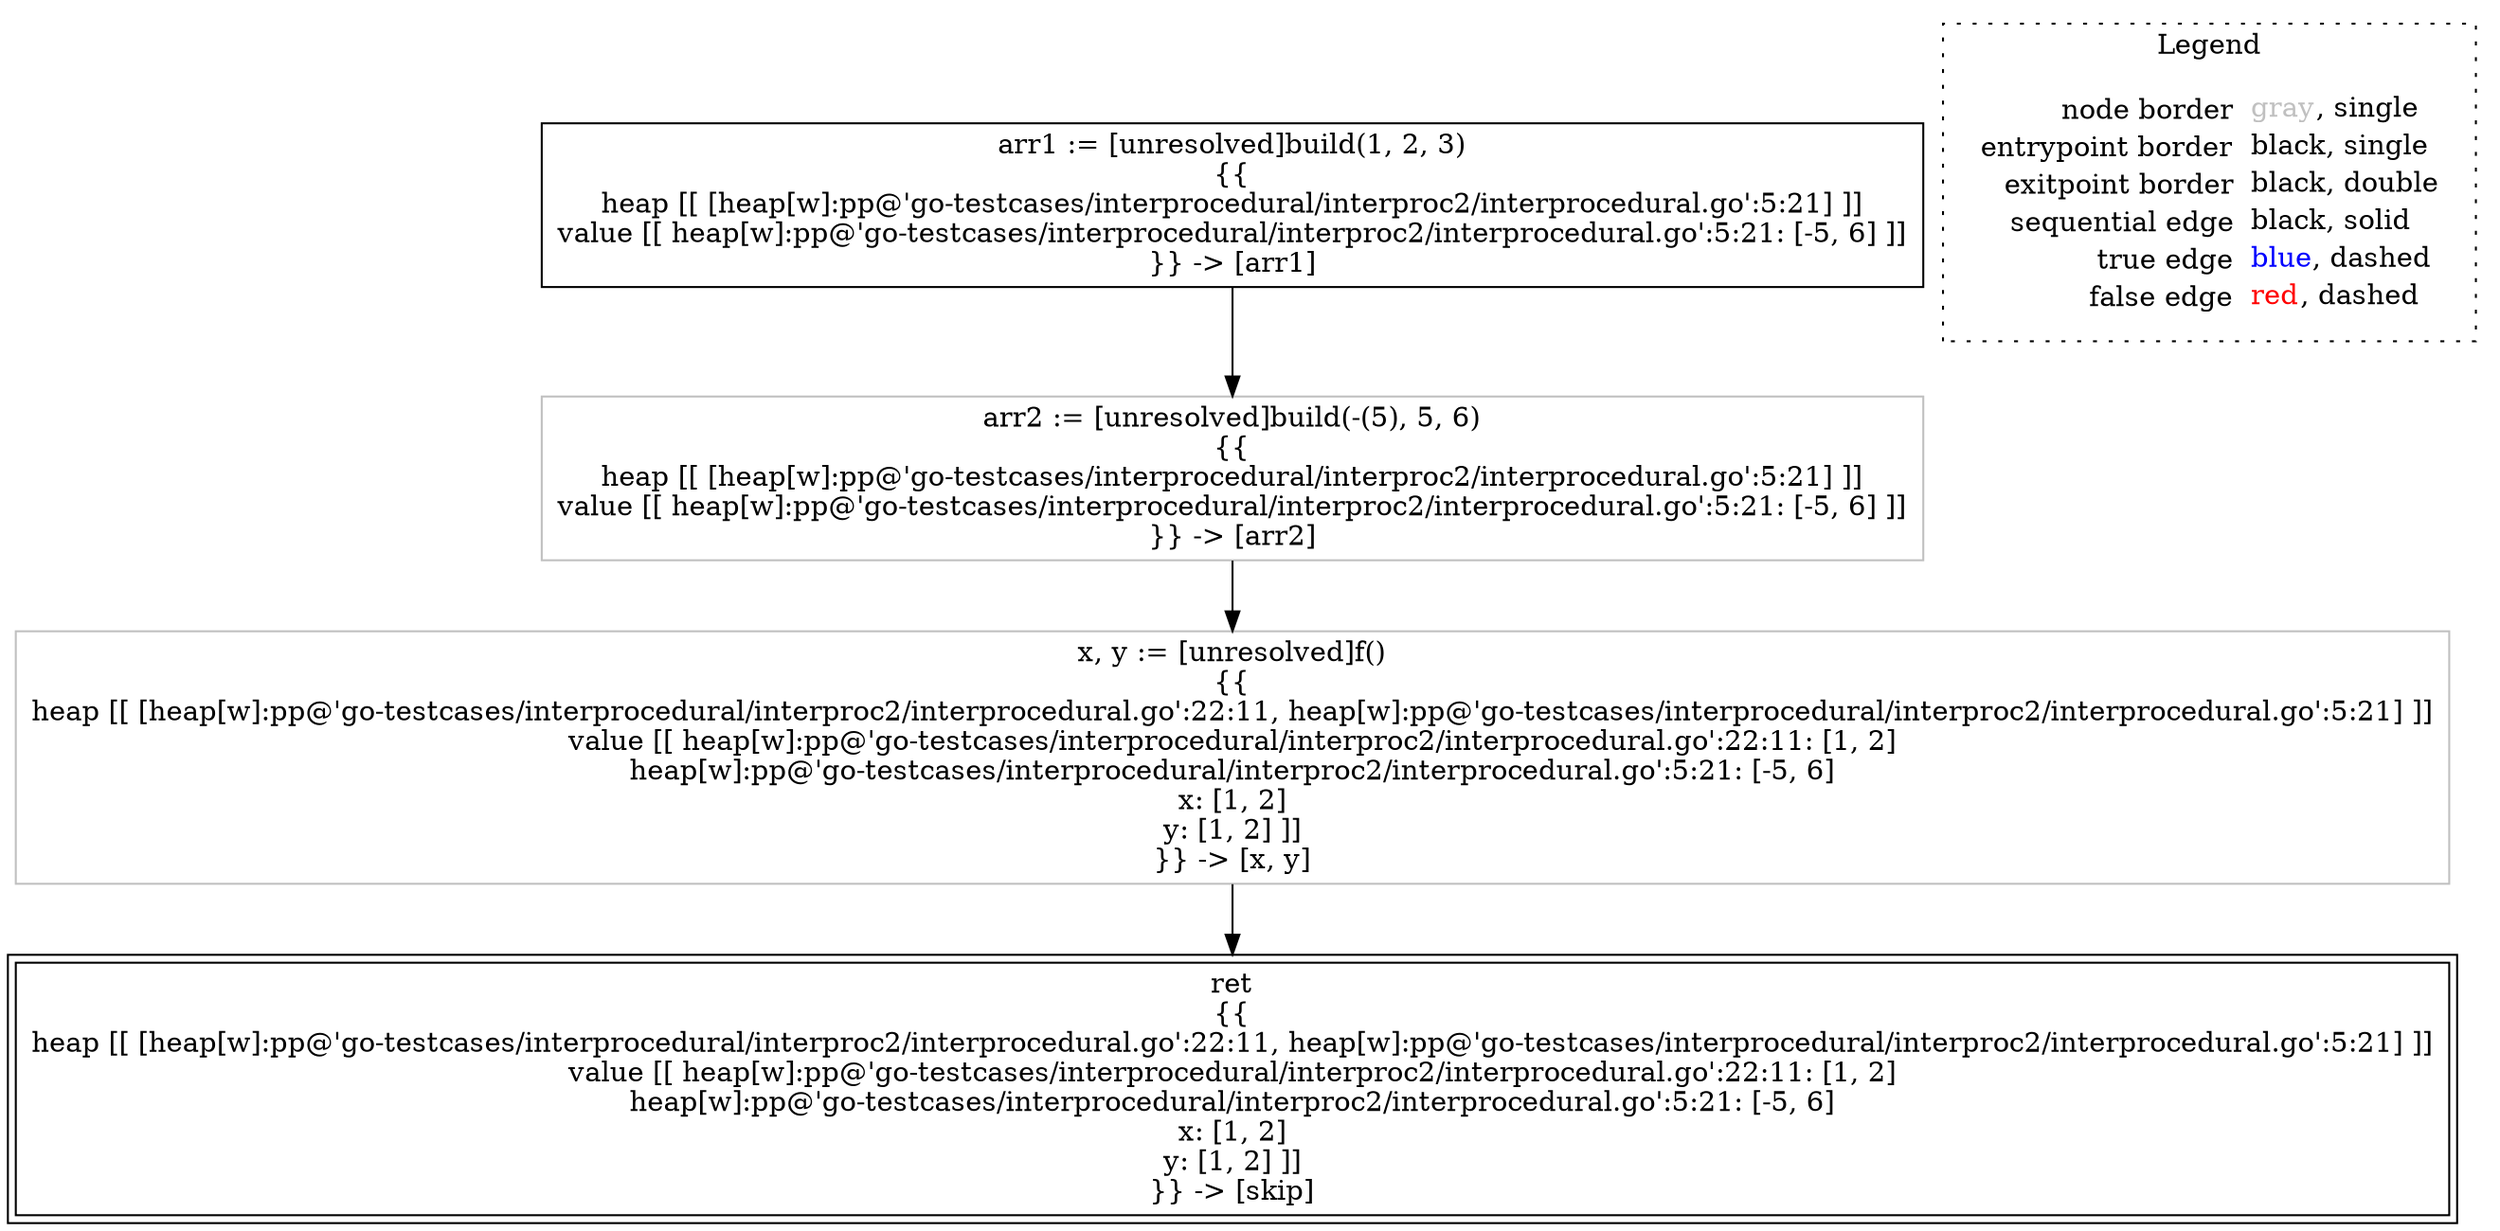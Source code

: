 digraph {
	"node0" [shape="rect",color="black",label=<arr1 := [unresolved]build(1, 2, 3)<BR/>{{<BR/>heap [[ [heap[w]:pp@'go-testcases/interprocedural/interproc2/interprocedural.go':5:21] ]]<BR/>value [[ heap[w]:pp@'go-testcases/interprocedural/interproc2/interprocedural.go':5:21: [-5, 6] ]]<BR/>}} -&gt; [arr1]>];
	"node1" [shape="rect",color="black",peripheries="2",label=<ret<BR/>{{<BR/>heap [[ [heap[w]:pp@'go-testcases/interprocedural/interproc2/interprocedural.go':22:11, heap[w]:pp@'go-testcases/interprocedural/interproc2/interprocedural.go':5:21] ]]<BR/>value [[ heap[w]:pp@'go-testcases/interprocedural/interproc2/interprocedural.go':22:11: [1, 2]<BR/>heap[w]:pp@'go-testcases/interprocedural/interproc2/interprocedural.go':5:21: [-5, 6]<BR/>x: [1, 2]<BR/>y: [1, 2] ]]<BR/>}} -&gt; [skip]>];
	"node2" [shape="rect",color="gray",label=<arr2 := [unresolved]build(-(5), 5, 6)<BR/>{{<BR/>heap [[ [heap[w]:pp@'go-testcases/interprocedural/interproc2/interprocedural.go':5:21] ]]<BR/>value [[ heap[w]:pp@'go-testcases/interprocedural/interproc2/interprocedural.go':5:21: [-5, 6] ]]<BR/>}} -&gt; [arr2]>];
	"node3" [shape="rect",color="gray",label=<x, y := [unresolved]f()<BR/>{{<BR/>heap [[ [heap[w]:pp@'go-testcases/interprocedural/interproc2/interprocedural.go':22:11, heap[w]:pp@'go-testcases/interprocedural/interproc2/interprocedural.go':5:21] ]]<BR/>value [[ heap[w]:pp@'go-testcases/interprocedural/interproc2/interprocedural.go':22:11: [1, 2]<BR/>heap[w]:pp@'go-testcases/interprocedural/interproc2/interprocedural.go':5:21: [-5, 6]<BR/>x: [1, 2]<BR/>y: [1, 2] ]]<BR/>}} -&gt; [x, y]>];
	"node0" -> "node2" [color="black"];
	"node2" -> "node3" [color="black"];
	"node3" -> "node1" [color="black"];
subgraph cluster_legend {
	label="Legend";
	style=dotted;
	node [shape=plaintext];
	"legend" [label=<<table border="0" cellpadding="2" cellspacing="0" cellborder="0"><tr><td align="right">node border&nbsp;</td><td align="left"><font color="gray">gray</font>, single</td></tr><tr><td align="right">entrypoint border&nbsp;</td><td align="left"><font color="black">black</font>, single</td></tr><tr><td align="right">exitpoint border&nbsp;</td><td align="left"><font color="black">black</font>, double</td></tr><tr><td align="right">sequential edge&nbsp;</td><td align="left"><font color="black">black</font>, solid</td></tr><tr><td align="right">true edge&nbsp;</td><td align="left"><font color="blue">blue</font>, dashed</td></tr><tr><td align="right">false edge&nbsp;</td><td align="left"><font color="red">red</font>, dashed</td></tr></table>>];
}

}
